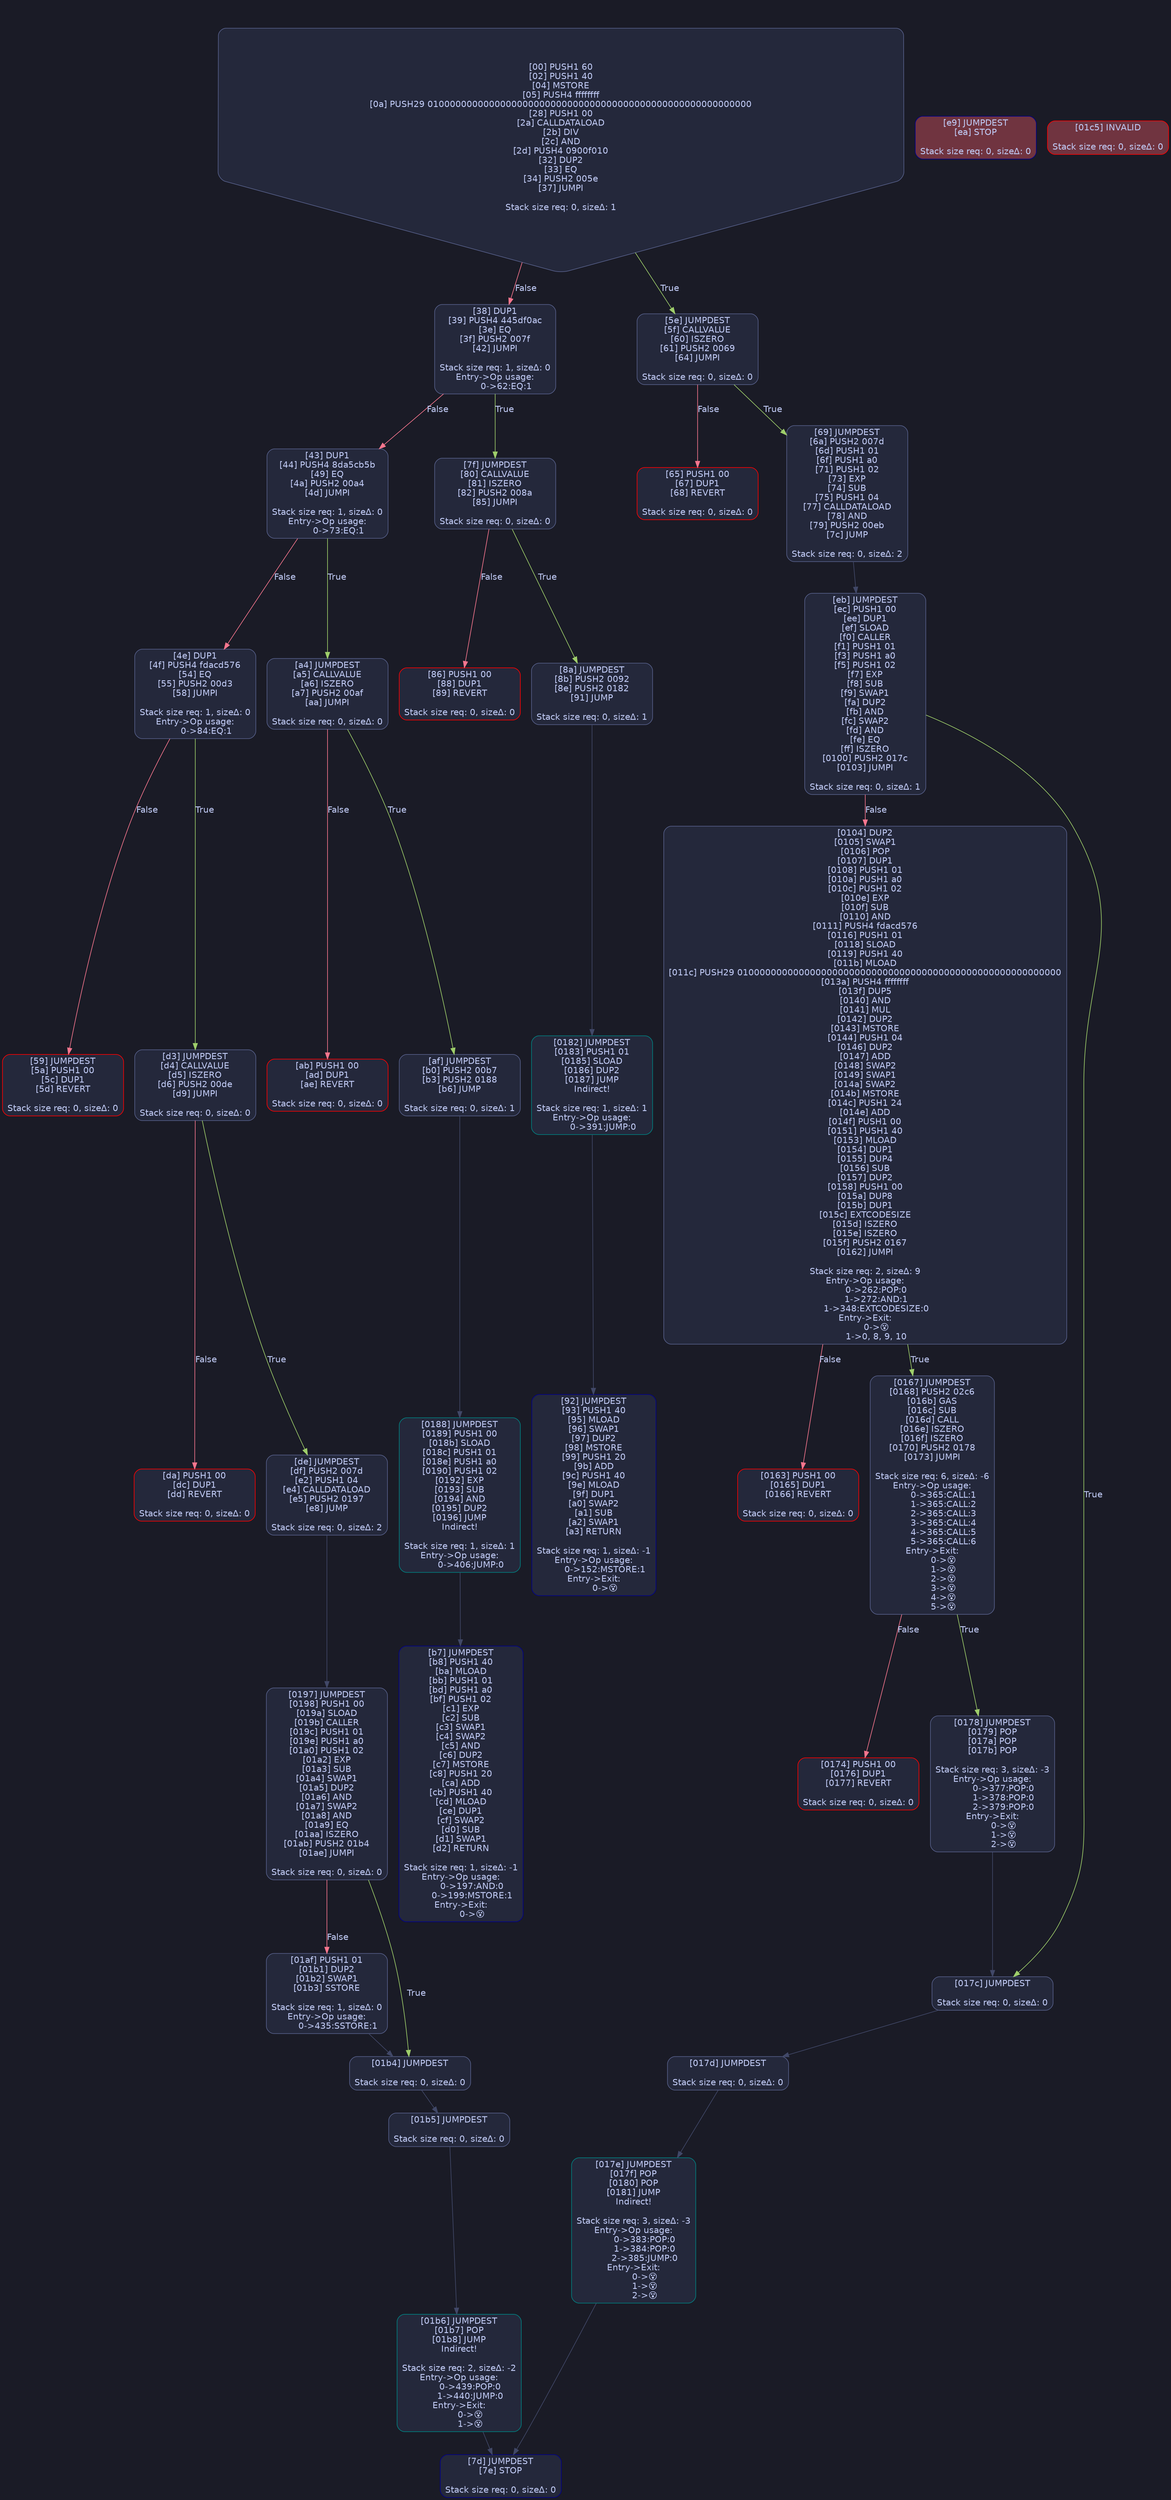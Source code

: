 digraph G {
    node [shape=box, style="filled, rounded", color="#565f89", fontcolor="#c0caf5", fontname="Helvetica", fillcolor="#24283b"];
    edge [color="#414868", fontcolor="#c0caf5", fontname="Helvetica"];
    bgcolor="#1a1b26";
    0 [ label = "[00] PUSH1 60
[02] PUSH1 40
[04] MSTORE
[05] PUSH4 ffffffff
[0a] PUSH29 0100000000000000000000000000000000000000000000000000000000
[28] PUSH1 00
[2a] CALLDATALOAD
[2b] DIV
[2c] AND
[2d] PUSH4 0900f010
[32] DUP2
[33] EQ
[34] PUSH2 005e
[37] JUMPI

Stack size req: 0, sizeΔ: 1
" shape = invhouse]
    1 [ label = "[38] DUP1
[39] PUSH4 445df0ac
[3e] EQ
[3f] PUSH2 007f
[42] JUMPI

Stack size req: 1, sizeΔ: 0
Entry->Op usage:
	0->62:EQ:1
"]
    2 [ label = "[43] DUP1
[44] PUSH4 8da5cb5b
[49] EQ
[4a] PUSH2 00a4
[4d] JUMPI

Stack size req: 1, sizeΔ: 0
Entry->Op usage:
	0->73:EQ:1
"]
    3 [ label = "[4e] DUP1
[4f] PUSH4 fdacd576
[54] EQ
[55] PUSH2 00d3
[58] JUMPI

Stack size req: 1, sizeΔ: 0
Entry->Op usage:
	0->84:EQ:1
"]
    4 [ label = "[59] JUMPDEST
[5a] PUSH1 00
[5c] DUP1
[5d] REVERT

Stack size req: 0, sizeΔ: 0
" color = "red"]
    5 [ label = "[5e] JUMPDEST
[5f] CALLVALUE
[60] ISZERO
[61] PUSH2 0069
[64] JUMPI

Stack size req: 0, sizeΔ: 0
"]
    6 [ label = "[65] PUSH1 00
[67] DUP1
[68] REVERT

Stack size req: 0, sizeΔ: 0
" color = "red"]
    7 [ label = "[69] JUMPDEST
[6a] PUSH2 007d
[6d] PUSH1 01
[6f] PUSH1 a0
[71] PUSH1 02
[73] EXP
[74] SUB
[75] PUSH1 04
[77] CALLDATALOAD
[78] AND
[79] PUSH2 00eb
[7c] JUMP

Stack size req: 0, sizeΔ: 2
"]
    8 [ label = "[7d] JUMPDEST
[7e] STOP

Stack size req: 0, sizeΔ: 0
" color = "darkblue"]
    9 [ label = "[7f] JUMPDEST
[80] CALLVALUE
[81] ISZERO
[82] PUSH2 008a
[85] JUMPI

Stack size req: 0, sizeΔ: 0
"]
    10 [ label = "[86] PUSH1 00
[88] DUP1
[89] REVERT

Stack size req: 0, sizeΔ: 0
" color = "red"]
    11 [ label = "[8a] JUMPDEST
[8b] PUSH2 0092
[8e] PUSH2 0182
[91] JUMP

Stack size req: 0, sizeΔ: 1
"]
    12 [ label = "[92] JUMPDEST
[93] PUSH1 40
[95] MLOAD
[96] SWAP1
[97] DUP2
[98] MSTORE
[99] PUSH1 20
[9b] ADD
[9c] PUSH1 40
[9e] MLOAD
[9f] DUP1
[a0] SWAP2
[a1] SUB
[a2] SWAP1
[a3] RETURN

Stack size req: 1, sizeΔ: -1
Entry->Op usage:
	0->152:MSTORE:1
Entry->Exit:
	0->😵
" color = "darkblue"]
    13 [ label = "[a4] JUMPDEST
[a5] CALLVALUE
[a6] ISZERO
[a7] PUSH2 00af
[aa] JUMPI

Stack size req: 0, sizeΔ: 0
"]
    14 [ label = "[ab] PUSH1 00
[ad] DUP1
[ae] REVERT

Stack size req: 0, sizeΔ: 0
" color = "red"]
    15 [ label = "[af] JUMPDEST
[b0] PUSH2 00b7
[b3] PUSH2 0188
[b6] JUMP

Stack size req: 0, sizeΔ: 1
"]
    16 [ label = "[b7] JUMPDEST
[b8] PUSH1 40
[ba] MLOAD
[bb] PUSH1 01
[bd] PUSH1 a0
[bf] PUSH1 02
[c1] EXP
[c2] SUB
[c3] SWAP1
[c4] SWAP2
[c5] AND
[c6] DUP2
[c7] MSTORE
[c8] PUSH1 20
[ca] ADD
[cb] PUSH1 40
[cd] MLOAD
[ce] DUP1
[cf] SWAP2
[d0] SUB
[d1] SWAP1
[d2] RETURN

Stack size req: 1, sizeΔ: -1
Entry->Op usage:
	0->197:AND:0
	0->199:MSTORE:1
Entry->Exit:
	0->😵
" color = "darkblue"]
    17 [ label = "[d3] JUMPDEST
[d4] CALLVALUE
[d5] ISZERO
[d6] PUSH2 00de
[d9] JUMPI

Stack size req: 0, sizeΔ: 0
"]
    18 [ label = "[da] PUSH1 00
[dc] DUP1
[dd] REVERT

Stack size req: 0, sizeΔ: 0
" color = "red"]
    19 [ label = "[de] JUMPDEST
[df] PUSH2 007d
[e2] PUSH1 04
[e4] CALLDATALOAD
[e5] PUSH2 0197
[e8] JUMP

Stack size req: 0, sizeΔ: 2
"]
    20 [ label = "[e9] JUMPDEST
[ea] STOP

Stack size req: 0, sizeΔ: 0
" color = "darkblue" fillcolor = "#703440"]
    21 [ label = "[eb] JUMPDEST
[ec] PUSH1 00
[ee] DUP1
[ef] SLOAD
[f0] CALLER
[f1] PUSH1 01
[f3] PUSH1 a0
[f5] PUSH1 02
[f7] EXP
[f8] SUB
[f9] SWAP1
[fa] DUP2
[fb] AND
[fc] SWAP2
[fd] AND
[fe] EQ
[ff] ISZERO
[0100] PUSH2 017c
[0103] JUMPI

Stack size req: 0, sizeΔ: 1
"]
    22 [ label = "[0104] DUP2
[0105] SWAP1
[0106] POP
[0107] DUP1
[0108] PUSH1 01
[010a] PUSH1 a0
[010c] PUSH1 02
[010e] EXP
[010f] SUB
[0110] AND
[0111] PUSH4 fdacd576
[0116] PUSH1 01
[0118] SLOAD
[0119] PUSH1 40
[011b] MLOAD
[011c] PUSH29 0100000000000000000000000000000000000000000000000000000000
[013a] PUSH4 ffffffff
[013f] DUP5
[0140] AND
[0141] MUL
[0142] DUP2
[0143] MSTORE
[0144] PUSH1 04
[0146] DUP2
[0147] ADD
[0148] SWAP2
[0149] SWAP1
[014a] SWAP2
[014b] MSTORE
[014c] PUSH1 24
[014e] ADD
[014f] PUSH1 00
[0151] PUSH1 40
[0153] MLOAD
[0154] DUP1
[0155] DUP4
[0156] SUB
[0157] DUP2
[0158] PUSH1 00
[015a] DUP8
[015b] DUP1
[015c] EXTCODESIZE
[015d] ISZERO
[015e] ISZERO
[015f] PUSH2 0167
[0162] JUMPI

Stack size req: 2, sizeΔ: 9
Entry->Op usage:
	0->262:POP:0
	1->272:AND:1
	1->348:EXTCODESIZE:0
Entry->Exit:
	0->😵
	1->0, 8, 9, 10
"]
    23 [ label = "[0163] PUSH1 00
[0165] DUP1
[0166] REVERT

Stack size req: 0, sizeΔ: 0
" color = "red"]
    24 [ label = "[0167] JUMPDEST
[0168] PUSH2 02c6
[016b] GAS
[016c] SUB
[016d] CALL
[016e] ISZERO
[016f] ISZERO
[0170] PUSH2 0178
[0173] JUMPI

Stack size req: 6, sizeΔ: -6
Entry->Op usage:
	0->365:CALL:1
	1->365:CALL:2
	2->365:CALL:3
	3->365:CALL:4
	4->365:CALL:5
	5->365:CALL:6
Entry->Exit:
	0->😵
	1->😵
	2->😵
	3->😵
	4->😵
	5->😵
"]
    25 [ label = "[0174] PUSH1 00
[0176] DUP1
[0177] REVERT

Stack size req: 0, sizeΔ: 0
" color = "red"]
    26 [ label = "[0178] JUMPDEST
[0179] POP
[017a] POP
[017b] POP

Stack size req: 3, sizeΔ: -3
Entry->Op usage:
	0->377:POP:0
	1->378:POP:0
	2->379:POP:0
Entry->Exit:
	0->😵
	1->😵
	2->😵
"]
    27 [ label = "[017c] JUMPDEST

Stack size req: 0, sizeΔ: 0
"]
    28 [ label = "[017d] JUMPDEST

Stack size req: 0, sizeΔ: 0
"]
    29 [ label = "[017e] JUMPDEST
[017f] POP
[0180] POP
[0181] JUMP
Indirect!

Stack size req: 3, sizeΔ: -3
Entry->Op usage:
	0->383:POP:0
	1->384:POP:0
	2->385:JUMP:0
Entry->Exit:
	0->😵
	1->😵
	2->😵
" color = "teal"]
    30 [ label = "[0182] JUMPDEST
[0183] PUSH1 01
[0185] SLOAD
[0186] DUP2
[0187] JUMP
Indirect!

Stack size req: 1, sizeΔ: 1
Entry->Op usage:
	0->391:JUMP:0
" color = "teal"]
    31 [ label = "[0188] JUMPDEST
[0189] PUSH1 00
[018b] SLOAD
[018c] PUSH1 01
[018e] PUSH1 a0
[0190] PUSH1 02
[0192] EXP
[0193] SUB
[0194] AND
[0195] DUP2
[0196] JUMP
Indirect!

Stack size req: 1, sizeΔ: 1
Entry->Op usage:
	0->406:JUMP:0
" color = "teal"]
    32 [ label = "[0197] JUMPDEST
[0198] PUSH1 00
[019a] SLOAD
[019b] CALLER
[019c] PUSH1 01
[019e] PUSH1 a0
[01a0] PUSH1 02
[01a2] EXP
[01a3] SUB
[01a4] SWAP1
[01a5] DUP2
[01a6] AND
[01a7] SWAP2
[01a8] AND
[01a9] EQ
[01aa] ISZERO
[01ab] PUSH2 01b4
[01ae] JUMPI

Stack size req: 0, sizeΔ: 0
"]
    33 [ label = "[01af] PUSH1 01
[01b1] DUP2
[01b2] SWAP1
[01b3] SSTORE

Stack size req: 1, sizeΔ: 0
Entry->Op usage:
	0->435:SSTORE:1
"]
    34 [ label = "[01b4] JUMPDEST

Stack size req: 0, sizeΔ: 0
"]
    35 [ label = "[01b5] JUMPDEST

Stack size req: 0, sizeΔ: 0
"]
    36 [ label = "[01b6] JUMPDEST
[01b7] POP
[01b8] JUMP
Indirect!

Stack size req: 2, sizeΔ: -2
Entry->Op usage:
	0->439:POP:0
	1->440:JUMP:0
Entry->Exit:
	0->😵
	1->😵
" color = "teal"]
    37 [ label = "[01c5] INVALID

Stack size req: 0, sizeΔ: 0
" color = "red" fillcolor = "#703440"]
    0 -> 1 [ label = "False" color = "#f7768e"]
    0 -> 5 [ label = "True" color = "#9ece6a"]
    1 -> 2 [ label = "False" color = "#f7768e"]
    1 -> 9 [ label = "True" color = "#9ece6a"]
    2 -> 3 [ label = "False" color = "#f7768e"]
    2 -> 13 [ label = "True" color = "#9ece6a"]
    3 -> 4 [ label = "False" color = "#f7768e"]
    3 -> 17 [ label = "True" color = "#9ece6a"]
    5 -> 6 [ label = "False" color = "#f7768e"]
    5 -> 7 [ label = "True" color = "#9ece6a"]
    7 -> 21 [ ]
    9 -> 10 [ label = "False" color = "#f7768e"]
    9 -> 11 [ label = "True" color = "#9ece6a"]
    11 -> 30 [ ]
    13 -> 14 [ label = "False" color = "#f7768e"]
    13 -> 15 [ label = "True" color = "#9ece6a"]
    15 -> 31 [ ]
    17 -> 18 [ label = "False" color = "#f7768e"]
    17 -> 19 [ label = "True" color = "#9ece6a"]
    19 -> 32 [ ]
    21 -> 22 [ label = "False" color = "#f7768e"]
    21 -> 27 [ label = "True" color = "#9ece6a"]
    22 -> 23 [ label = "False" color = "#f7768e"]
    22 -> 24 [ label = "True" color = "#9ece6a"]
    24 -> 25 [ label = "False" color = "#f7768e"]
    24 -> 26 [ label = "True" color = "#9ece6a"]
    26 -> 27 [ ]
    27 -> 28 [ ]
    28 -> 29 [ ]
    32 -> 33 [ label = "False" color = "#f7768e"]
    32 -> 34 [ label = "True" color = "#9ece6a"]
    33 -> 34 [ ]
    34 -> 35 [ ]
    35 -> 36 [ ]
    29 -> 8 [ ]
    30 -> 12 [ ]
    31 -> 16 [ ]
    36 -> 8 [ ]

}
